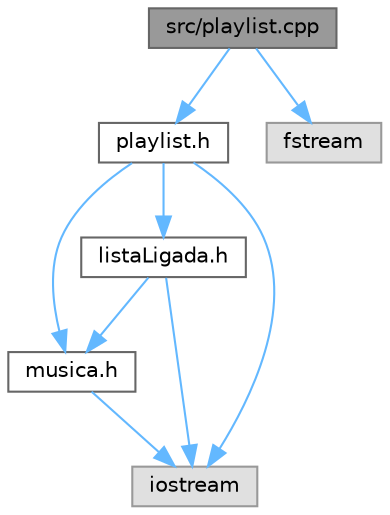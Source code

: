 digraph "src/playlist.cpp"
{
 // LATEX_PDF_SIZE
  bgcolor="transparent";
  edge [fontname=Helvetica,fontsize=10,labelfontname=Helvetica,labelfontsize=10];
  node [fontname=Helvetica,fontsize=10,shape=box,height=0.2,width=0.4];
  Node1 [label="src/playlist.cpp",height=0.2,width=0.4,color="gray40", fillcolor="grey60", style="filled", fontcolor="black",tooltip="Funções que definem, exibem e permitem o funcionamento das playlists."];
  Node1 -> Node2 [color="steelblue1",style="solid"];
  Node2 [label="playlist.h",height=0.2,width=0.4,color="grey40", fillcolor="white", style="filled",URL="$playlist_8h.html",tooltip=" "];
  Node2 -> Node3 [color="steelblue1",style="solid"];
  Node3 [label="listaLigada.h",height=0.2,width=0.4,color="grey40", fillcolor="white", style="filled",URL="$lista_ligada_8h.html",tooltip=" "];
  Node3 -> Node4 [color="steelblue1",style="solid"];
  Node4 [label="musica.h",height=0.2,width=0.4,color="grey40", fillcolor="white", style="filled",URL="$musica_8h.html",tooltip=" "];
  Node4 -> Node5 [color="steelblue1",style="solid"];
  Node5 [label="iostream",height=0.2,width=0.4,color="grey60", fillcolor="#E0E0E0", style="filled",tooltip=" "];
  Node3 -> Node5 [color="steelblue1",style="solid"];
  Node2 -> Node4 [color="steelblue1",style="solid"];
  Node2 -> Node5 [color="steelblue1",style="solid"];
  Node1 -> Node6 [color="steelblue1",style="solid"];
  Node6 [label="fstream",height=0.2,width=0.4,color="grey60", fillcolor="#E0E0E0", style="filled",tooltip=" "];
}
